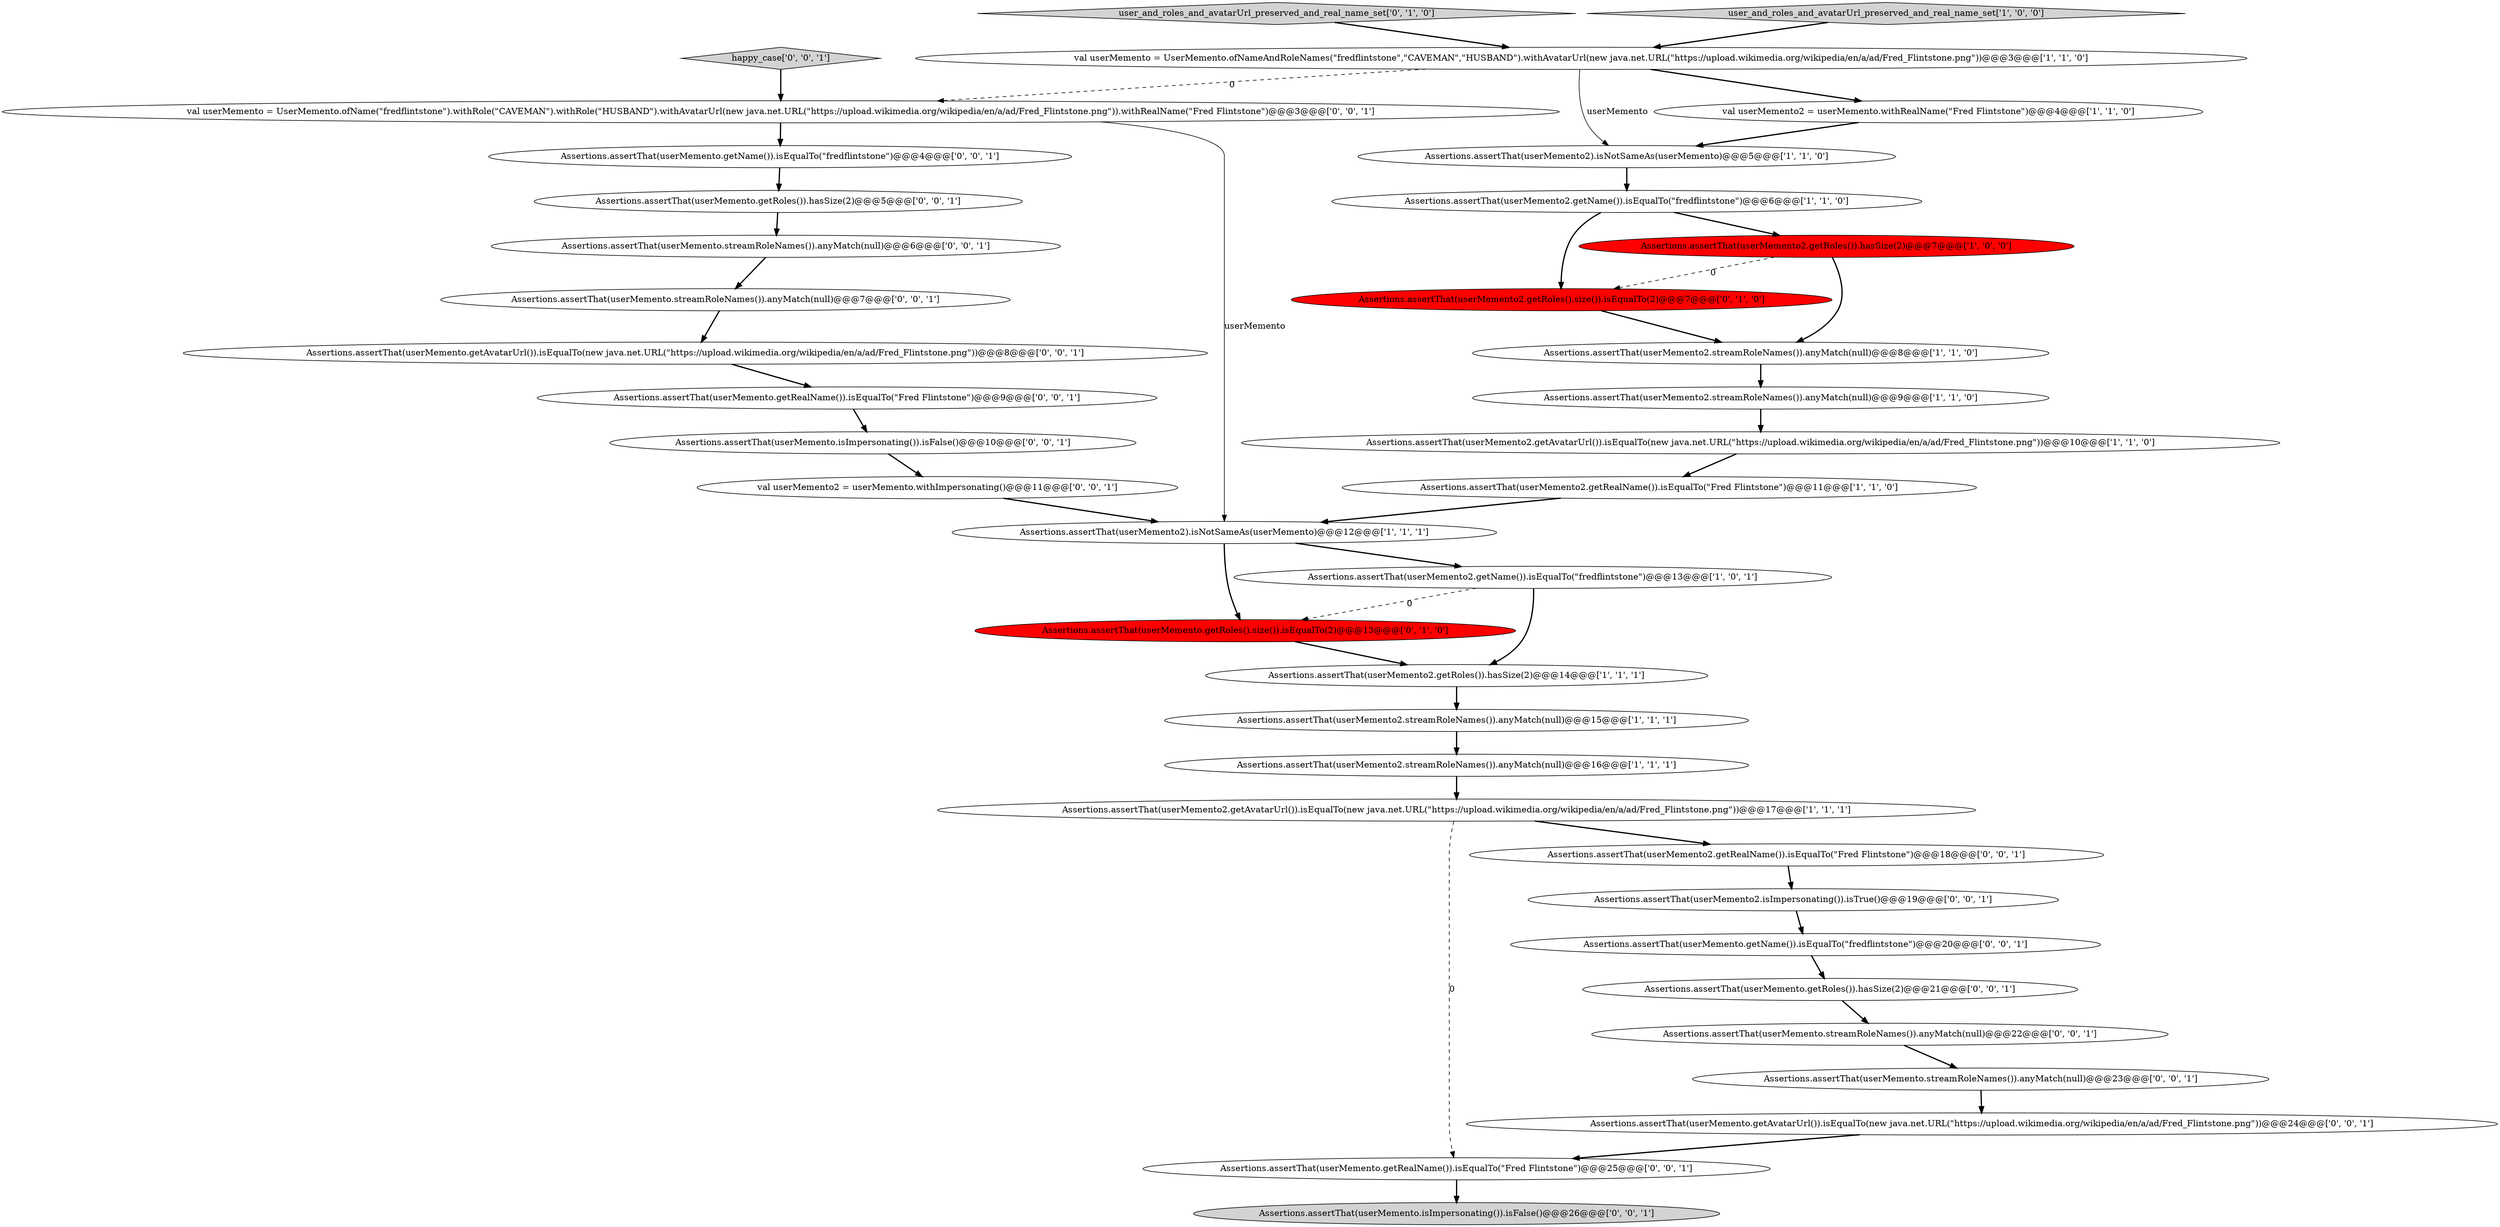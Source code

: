 digraph {
30 [style = filled, label = "Assertions.assertThat(userMemento.streamRoleNames()).anyMatch(null)@@@22@@@['0', '0', '1']", fillcolor = white, shape = ellipse image = "AAA0AAABBB3BBB"];
16 [style = filled, label = "user_and_roles_and_avatarUrl_preserved_and_real_name_set['0', '1', '0']", fillcolor = lightgray, shape = diamond image = "AAA0AAABBB2BBB"];
31 [style = filled, label = "Assertions.assertThat(userMemento.getRealName()).isEqualTo(\"Fred Flintstone\")@@@25@@@['0', '0', '1']", fillcolor = white, shape = ellipse image = "AAA0AAABBB3BBB"];
15 [style = filled, label = "Assertions.assertThat(userMemento2.getName()).isEqualTo(\"fredflintstone\")@@@6@@@['1', '1', '0']", fillcolor = white, shape = ellipse image = "AAA0AAABBB1BBB"];
17 [style = filled, label = "Assertions.assertThat(userMemento.getRoles().size()).isEqualTo(2)@@@13@@@['0', '1', '0']", fillcolor = red, shape = ellipse image = "AAA1AAABBB2BBB"];
14 [style = filled, label = "Assertions.assertThat(userMemento2.streamRoleNames()).anyMatch(null)@@@15@@@['1', '1', '1']", fillcolor = white, shape = ellipse image = "AAA0AAABBB1BBB"];
4 [style = filled, label = "Assertions.assertThat(userMemento2.getAvatarUrl()).isEqualTo(new java.net.URL(\"https://upload.wikimedia.org/wikipedia/en/a/ad/Fred_Flintstone.png\"))@@@17@@@['1', '1', '1']", fillcolor = white, shape = ellipse image = "AAA0AAABBB1BBB"];
6 [style = filled, label = "Assertions.assertThat(userMemento2.getAvatarUrl()).isEqualTo(new java.net.URL(\"https://upload.wikimedia.org/wikipedia/en/a/ad/Fred_Flintstone.png\"))@@@10@@@['1', '1', '0']", fillcolor = white, shape = ellipse image = "AAA0AAABBB1BBB"];
34 [style = filled, label = "Assertions.assertThat(userMemento.streamRoleNames()).anyMatch(null)@@@7@@@['0', '0', '1']", fillcolor = white, shape = ellipse image = "AAA0AAABBB3BBB"];
21 [style = filled, label = "val userMemento = UserMemento.ofName(\"fredflintstone\").withRole(\"CAVEMAN\").withRole(\"HUSBAND\").withAvatarUrl(new java.net.URL(\"https://upload.wikimedia.org/wikipedia/en/a/ad/Fred_Flintstone.png\")).withRealName(\"Fred Flintstone\")@@@3@@@['0', '0', '1']", fillcolor = white, shape = ellipse image = "AAA0AAABBB3BBB"];
10 [style = filled, label = "Assertions.assertThat(userMemento2.getRoles()).hasSize(2)@@@14@@@['1', '1', '1']", fillcolor = white, shape = ellipse image = "AAA0AAABBB1BBB"];
22 [style = filled, label = "Assertions.assertThat(userMemento.streamRoleNames()).anyMatch(null)@@@6@@@['0', '0', '1']", fillcolor = white, shape = ellipse image = "AAA0AAABBB3BBB"];
1 [style = filled, label = "Assertions.assertThat(userMemento2.streamRoleNames()).anyMatch(null)@@@16@@@['1', '1', '1']", fillcolor = white, shape = ellipse image = "AAA0AAABBB1BBB"];
32 [style = filled, label = "Assertions.assertThat(userMemento.getAvatarUrl()).isEqualTo(new java.net.URL(\"https://upload.wikimedia.org/wikipedia/en/a/ad/Fred_Flintstone.png\"))@@@8@@@['0', '0', '1']", fillcolor = white, shape = ellipse image = "AAA0AAABBB3BBB"];
5 [style = filled, label = "user_and_roles_and_avatarUrl_preserved_and_real_name_set['1', '0', '0']", fillcolor = lightgray, shape = diamond image = "AAA0AAABBB1BBB"];
0 [style = filled, label = "Assertions.assertThat(userMemento2).isNotSameAs(userMemento)@@@5@@@['1', '1', '0']", fillcolor = white, shape = ellipse image = "AAA0AAABBB1BBB"];
12 [style = filled, label = "Assertions.assertThat(userMemento2.streamRoleNames()).anyMatch(null)@@@9@@@['1', '1', '0']", fillcolor = white, shape = ellipse image = "AAA0AAABBB1BBB"];
20 [style = filled, label = "happy_case['0', '0', '1']", fillcolor = lightgray, shape = diamond image = "AAA0AAABBB3BBB"];
9 [style = filled, label = "Assertions.assertThat(userMemento2.getName()).isEqualTo(\"fredflintstone\")@@@13@@@['1', '0', '1']", fillcolor = white, shape = ellipse image = "AAA0AAABBB1BBB"];
26 [style = filled, label = "Assertions.assertThat(userMemento2.getRealName()).isEqualTo(\"Fred Flintstone\")@@@18@@@['0', '0', '1']", fillcolor = white, shape = ellipse image = "AAA0AAABBB3BBB"];
23 [style = filled, label = "Assertions.assertThat(userMemento.getName()).isEqualTo(\"fredflintstone\")@@@20@@@['0', '0', '1']", fillcolor = white, shape = ellipse image = "AAA0AAABBB3BBB"];
29 [style = filled, label = "Assertions.assertThat(userMemento.getRealName()).isEqualTo(\"Fred Flintstone\")@@@9@@@['0', '0', '1']", fillcolor = white, shape = ellipse image = "AAA0AAABBB3BBB"];
19 [style = filled, label = "val userMemento2 = userMemento.withImpersonating()@@@11@@@['0', '0', '1']", fillcolor = white, shape = ellipse image = "AAA0AAABBB3BBB"];
18 [style = filled, label = "Assertions.assertThat(userMemento2.getRoles().size()).isEqualTo(2)@@@7@@@['0', '1', '0']", fillcolor = red, shape = ellipse image = "AAA1AAABBB2BBB"];
3 [style = filled, label = "Assertions.assertThat(userMemento2.getRealName()).isEqualTo(\"Fred Flintstone\")@@@11@@@['1', '1', '0']", fillcolor = white, shape = ellipse image = "AAA0AAABBB1BBB"];
24 [style = filled, label = "Assertions.assertThat(userMemento.getRoles()).hasSize(2)@@@21@@@['0', '0', '1']", fillcolor = white, shape = ellipse image = "AAA0AAABBB3BBB"];
37 [style = filled, label = "Assertions.assertThat(userMemento.getName()).isEqualTo(\"fredflintstone\")@@@4@@@['0', '0', '1']", fillcolor = white, shape = ellipse image = "AAA0AAABBB3BBB"];
25 [style = filled, label = "Assertions.assertThat(userMemento.getRoles()).hasSize(2)@@@5@@@['0', '0', '1']", fillcolor = white, shape = ellipse image = "AAA0AAABBB3BBB"];
33 [style = filled, label = "Assertions.assertThat(userMemento.getAvatarUrl()).isEqualTo(new java.net.URL(\"https://upload.wikimedia.org/wikipedia/en/a/ad/Fred_Flintstone.png\"))@@@24@@@['0', '0', '1']", fillcolor = white, shape = ellipse image = "AAA0AAABBB3BBB"];
28 [style = filled, label = "Assertions.assertThat(userMemento.streamRoleNames()).anyMatch(null)@@@23@@@['0', '0', '1']", fillcolor = white, shape = ellipse image = "AAA0AAABBB3BBB"];
8 [style = filled, label = "val userMemento2 = userMemento.withRealName(\"Fred Flintstone\")@@@4@@@['1', '1', '0']", fillcolor = white, shape = ellipse image = "AAA0AAABBB1BBB"];
36 [style = filled, label = "Assertions.assertThat(userMemento.isImpersonating()).isFalse()@@@10@@@['0', '0', '1']", fillcolor = white, shape = ellipse image = "AAA0AAABBB3BBB"];
27 [style = filled, label = "Assertions.assertThat(userMemento.isImpersonating()).isFalse()@@@26@@@['0', '0', '1']", fillcolor = lightgray, shape = ellipse image = "AAA0AAABBB3BBB"];
11 [style = filled, label = "Assertions.assertThat(userMemento2.getRoles()).hasSize(2)@@@7@@@['1', '0', '0']", fillcolor = red, shape = ellipse image = "AAA1AAABBB1BBB"];
35 [style = filled, label = "Assertions.assertThat(userMemento2.isImpersonating()).isTrue()@@@19@@@['0', '0', '1']", fillcolor = white, shape = ellipse image = "AAA0AAABBB3BBB"];
13 [style = filled, label = "Assertions.assertThat(userMemento2).isNotSameAs(userMemento)@@@12@@@['1', '1', '1']", fillcolor = white, shape = ellipse image = "AAA0AAABBB1BBB"];
2 [style = filled, label = "Assertions.assertThat(userMemento2.streamRoleNames()).anyMatch(null)@@@8@@@['1', '1', '0']", fillcolor = white, shape = ellipse image = "AAA0AAABBB1BBB"];
7 [style = filled, label = "val userMemento = UserMemento.ofNameAndRoleNames(\"fredflintstone\",\"CAVEMAN\",\"HUSBAND\").withAvatarUrl(new java.net.URL(\"https://upload.wikimedia.org/wikipedia/en/a/ad/Fred_Flintstone.png\"))@@@3@@@['1', '1', '0']", fillcolor = white, shape = ellipse image = "AAA0AAABBB1BBB"];
29->36 [style = bold, label=""];
17->10 [style = bold, label=""];
6->3 [style = bold, label=""];
1->4 [style = bold, label=""];
7->21 [style = dashed, label="0"];
25->22 [style = bold, label=""];
10->14 [style = bold, label=""];
7->0 [style = solid, label="userMemento"];
37->25 [style = bold, label=""];
16->7 [style = bold, label=""];
4->26 [style = bold, label=""];
4->31 [style = dashed, label="0"];
9->10 [style = bold, label=""];
18->2 [style = bold, label=""];
7->8 [style = bold, label=""];
12->6 [style = bold, label=""];
15->18 [style = bold, label=""];
0->15 [style = bold, label=""];
11->2 [style = bold, label=""];
2->12 [style = bold, label=""];
14->1 [style = bold, label=""];
24->30 [style = bold, label=""];
32->29 [style = bold, label=""];
8->0 [style = bold, label=""];
20->21 [style = bold, label=""];
13->17 [style = bold, label=""];
35->23 [style = bold, label=""];
21->37 [style = bold, label=""];
23->24 [style = bold, label=""];
30->28 [style = bold, label=""];
15->11 [style = bold, label=""];
19->13 [style = bold, label=""];
28->33 [style = bold, label=""];
31->27 [style = bold, label=""];
21->13 [style = solid, label="userMemento"];
11->18 [style = dashed, label="0"];
9->17 [style = dashed, label="0"];
22->34 [style = bold, label=""];
26->35 [style = bold, label=""];
3->13 [style = bold, label=""];
33->31 [style = bold, label=""];
5->7 [style = bold, label=""];
34->32 [style = bold, label=""];
13->9 [style = bold, label=""];
36->19 [style = bold, label=""];
}
